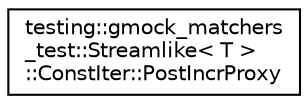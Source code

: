 digraph "Graphical Class Hierarchy"
{
  edge [fontname="Helvetica",fontsize="10",labelfontname="Helvetica",labelfontsize="10"];
  node [fontname="Helvetica",fontsize="10",shape=record];
  rankdir="LR";
  Node1 [label="testing::gmock_matchers\l_test::Streamlike\< T \>\l::ConstIter::PostIncrProxy",height=0.2,width=0.4,color="black", fillcolor="white", style="filled",URL="$classtesting_1_1gmock__matchers__test_1_1_streamlike_1_1_const_iter_1_1_post_incr_proxy.html"];
}
